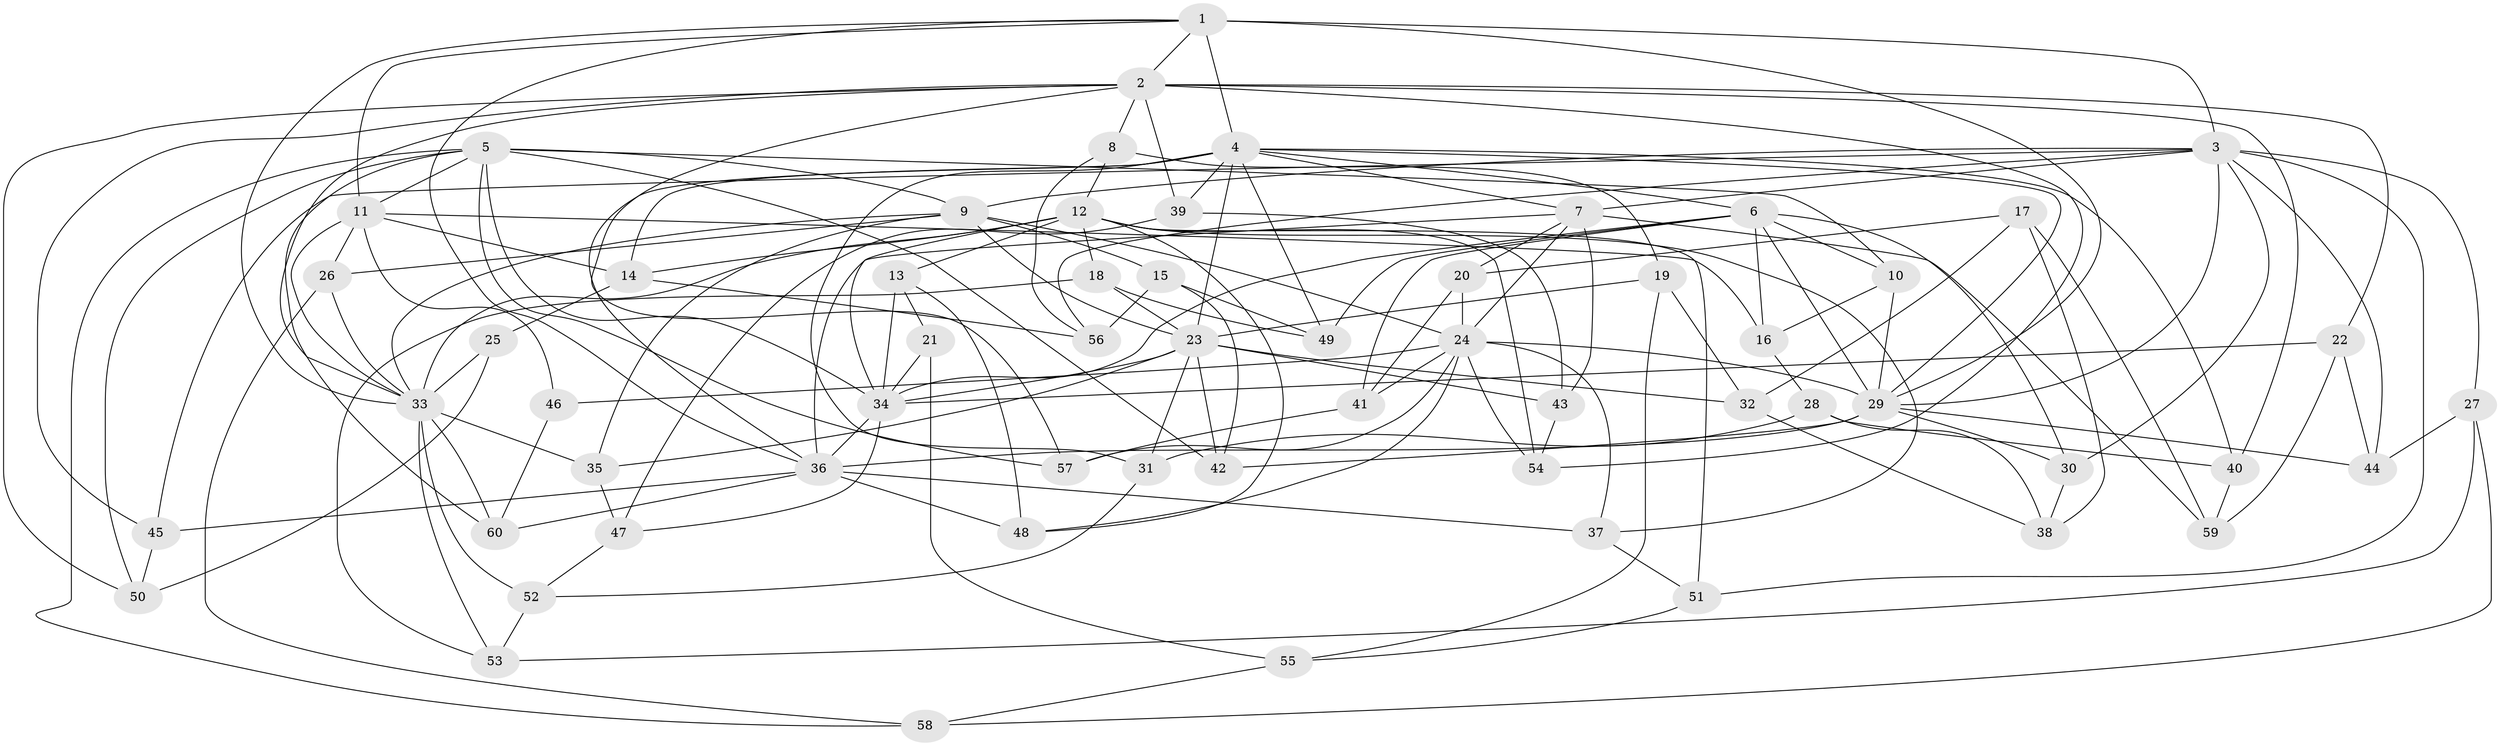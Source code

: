 // original degree distribution, {4: 1.0}
// Generated by graph-tools (version 1.1) at 2025/37/03/09/25 02:37:47]
// undirected, 60 vertices, 160 edges
graph export_dot {
graph [start="1"]
  node [color=gray90,style=filled];
  1;
  2;
  3;
  4;
  5;
  6;
  7;
  8;
  9;
  10;
  11;
  12;
  13;
  14;
  15;
  16;
  17;
  18;
  19;
  20;
  21;
  22;
  23;
  24;
  25;
  26;
  27;
  28;
  29;
  30;
  31;
  32;
  33;
  34;
  35;
  36;
  37;
  38;
  39;
  40;
  41;
  42;
  43;
  44;
  45;
  46;
  47;
  48;
  49;
  50;
  51;
  52;
  53;
  54;
  55;
  56;
  57;
  58;
  59;
  60;
  1 -- 2 [weight=1.0];
  1 -- 3 [weight=1.0];
  1 -- 4 [weight=2.0];
  1 -- 11 [weight=1.0];
  1 -- 29 [weight=1.0];
  1 -- 33 [weight=1.0];
  1 -- 36 [weight=1.0];
  2 -- 8 [weight=1.0];
  2 -- 22 [weight=1.0];
  2 -- 33 [weight=1.0];
  2 -- 39 [weight=1.0];
  2 -- 40 [weight=1.0];
  2 -- 45 [weight=1.0];
  2 -- 50 [weight=1.0];
  2 -- 54 [weight=1.0];
  2 -- 57 [weight=1.0];
  3 -- 7 [weight=2.0];
  3 -- 9 [weight=1.0];
  3 -- 27 [weight=1.0];
  3 -- 29 [weight=2.0];
  3 -- 30 [weight=1.0];
  3 -- 44 [weight=1.0];
  3 -- 45 [weight=1.0];
  3 -- 51 [weight=1.0];
  3 -- 56 [weight=1.0];
  4 -- 6 [weight=1.0];
  4 -- 7 [weight=1.0];
  4 -- 14 [weight=1.0];
  4 -- 23 [weight=1.0];
  4 -- 29 [weight=1.0];
  4 -- 31 [weight=1.0];
  4 -- 36 [weight=1.0];
  4 -- 39 [weight=1.0];
  4 -- 40 [weight=1.0];
  4 -- 49 [weight=1.0];
  5 -- 9 [weight=2.0];
  5 -- 10 [weight=1.0];
  5 -- 11 [weight=1.0];
  5 -- 34 [weight=1.0];
  5 -- 42 [weight=1.0];
  5 -- 50 [weight=1.0];
  5 -- 57 [weight=1.0];
  5 -- 58 [weight=1.0];
  5 -- 60 [weight=1.0];
  6 -- 10 [weight=1.0];
  6 -- 16 [weight=1.0];
  6 -- 29 [weight=2.0];
  6 -- 30 [weight=1.0];
  6 -- 34 [weight=2.0];
  6 -- 41 [weight=1.0];
  6 -- 49 [weight=1.0];
  7 -- 20 [weight=1.0];
  7 -- 24 [weight=1.0];
  7 -- 36 [weight=1.0];
  7 -- 43 [weight=1.0];
  7 -- 59 [weight=1.0];
  8 -- 12 [weight=1.0];
  8 -- 19 [weight=1.0];
  8 -- 56 [weight=1.0];
  9 -- 15 [weight=1.0];
  9 -- 23 [weight=1.0];
  9 -- 24 [weight=2.0];
  9 -- 26 [weight=1.0];
  9 -- 33 [weight=1.0];
  9 -- 35 [weight=3.0];
  10 -- 16 [weight=1.0];
  10 -- 29 [weight=1.0];
  11 -- 14 [weight=1.0];
  11 -- 16 [weight=1.0];
  11 -- 26 [weight=1.0];
  11 -- 33 [weight=2.0];
  11 -- 46 [weight=1.0];
  12 -- 13 [weight=1.0];
  12 -- 14 [weight=3.0];
  12 -- 18 [weight=1.0];
  12 -- 33 [weight=1.0];
  12 -- 34 [weight=1.0];
  12 -- 37 [weight=1.0];
  12 -- 48 [weight=1.0];
  12 -- 51 [weight=1.0];
  12 -- 54 [weight=1.0];
  13 -- 21 [weight=1.0];
  13 -- 34 [weight=1.0];
  13 -- 48 [weight=1.0];
  14 -- 25 [weight=2.0];
  14 -- 56 [weight=1.0];
  15 -- 42 [weight=1.0];
  15 -- 49 [weight=1.0];
  15 -- 56 [weight=1.0];
  16 -- 28 [weight=1.0];
  17 -- 20 [weight=1.0];
  17 -- 32 [weight=1.0];
  17 -- 38 [weight=1.0];
  17 -- 59 [weight=1.0];
  18 -- 23 [weight=1.0];
  18 -- 49 [weight=1.0];
  18 -- 53 [weight=1.0];
  19 -- 23 [weight=1.0];
  19 -- 32 [weight=1.0];
  19 -- 55 [weight=1.0];
  20 -- 24 [weight=1.0];
  20 -- 41 [weight=1.0];
  21 -- 34 [weight=2.0];
  21 -- 55 [weight=1.0];
  22 -- 34 [weight=1.0];
  22 -- 44 [weight=1.0];
  22 -- 59 [weight=1.0];
  23 -- 31 [weight=1.0];
  23 -- 32 [weight=1.0];
  23 -- 34 [weight=1.0];
  23 -- 35 [weight=1.0];
  23 -- 42 [weight=1.0];
  23 -- 43 [weight=1.0];
  24 -- 29 [weight=1.0];
  24 -- 37 [weight=1.0];
  24 -- 41 [weight=1.0];
  24 -- 46 [weight=2.0];
  24 -- 48 [weight=1.0];
  24 -- 54 [weight=1.0];
  24 -- 57 [weight=1.0];
  25 -- 33 [weight=1.0];
  25 -- 50 [weight=1.0];
  26 -- 33 [weight=1.0];
  26 -- 58 [weight=1.0];
  27 -- 44 [weight=1.0];
  27 -- 53 [weight=1.0];
  27 -- 58 [weight=1.0];
  28 -- 31 [weight=1.0];
  28 -- 38 [weight=1.0];
  28 -- 40 [weight=1.0];
  29 -- 30 [weight=1.0];
  29 -- 36 [weight=1.0];
  29 -- 42 [weight=1.0];
  29 -- 44 [weight=1.0];
  30 -- 38 [weight=1.0];
  31 -- 52 [weight=1.0];
  32 -- 38 [weight=1.0];
  33 -- 35 [weight=1.0];
  33 -- 52 [weight=1.0];
  33 -- 53 [weight=1.0];
  33 -- 60 [weight=1.0];
  34 -- 36 [weight=2.0];
  34 -- 47 [weight=1.0];
  35 -- 47 [weight=1.0];
  36 -- 37 [weight=1.0];
  36 -- 45 [weight=1.0];
  36 -- 48 [weight=1.0];
  36 -- 60 [weight=1.0];
  37 -- 51 [weight=1.0];
  39 -- 43 [weight=1.0];
  39 -- 47 [weight=1.0];
  40 -- 59 [weight=1.0];
  41 -- 57 [weight=1.0];
  43 -- 54 [weight=1.0];
  45 -- 50 [weight=1.0];
  46 -- 60 [weight=1.0];
  47 -- 52 [weight=1.0];
  51 -- 55 [weight=1.0];
  52 -- 53 [weight=1.0];
  55 -- 58 [weight=1.0];
}
